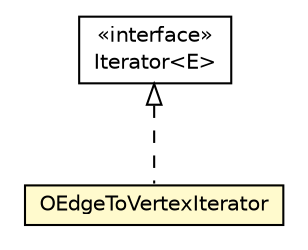 #!/usr/local/bin/dot
#
# Class diagram 
# Generated by UMLGraph version R5_6-24-gf6e263 (http://www.umlgraph.org/)
#

digraph G {
	edge [fontname="Helvetica",fontsize=10,labelfontname="Helvetica",labelfontsize=10];
	node [fontname="Helvetica",fontsize=10,shape=plaintext];
	nodesep=0.25;
	ranksep=0.5;
	// com.orientechnologies.orient.core.record.impl.OEdgeToVertexIterator
	c3199030 [label=<<table title="com.orientechnologies.orient.core.record.impl.OEdgeToVertexIterator" border="0" cellborder="1" cellspacing="0" cellpadding="2" port="p" bgcolor="lemonChiffon" href="./OEdgeToVertexIterator.html">
		<tr><td><table border="0" cellspacing="0" cellpadding="1">
<tr><td align="center" balign="center"> OEdgeToVertexIterator </td></tr>
		</table></td></tr>
		</table>>, URL="./OEdgeToVertexIterator.html", fontname="Helvetica", fontcolor="black", fontsize=10.0];
	//com.orientechnologies.orient.core.record.impl.OEdgeToVertexIterator implements java.util.Iterator<E>
	c3201379:p -> c3199030:p [dir=back,arrowtail=empty,style=dashed];
	// java.util.Iterator<E>
	c3201379 [label=<<table title="java.util.Iterator" border="0" cellborder="1" cellspacing="0" cellpadding="2" port="p" href="http://java.sun.com/j2se/1.4.2/docs/api/java/util/Iterator.html">
		<tr><td><table border="0" cellspacing="0" cellpadding="1">
<tr><td align="center" balign="center"> &#171;interface&#187; </td></tr>
<tr><td align="center" balign="center"> Iterator&lt;E&gt; </td></tr>
		</table></td></tr>
		</table>>, URL="http://java.sun.com/j2se/1.4.2/docs/api/java/util/Iterator.html", fontname="Helvetica", fontcolor="black", fontsize=10.0];
}

